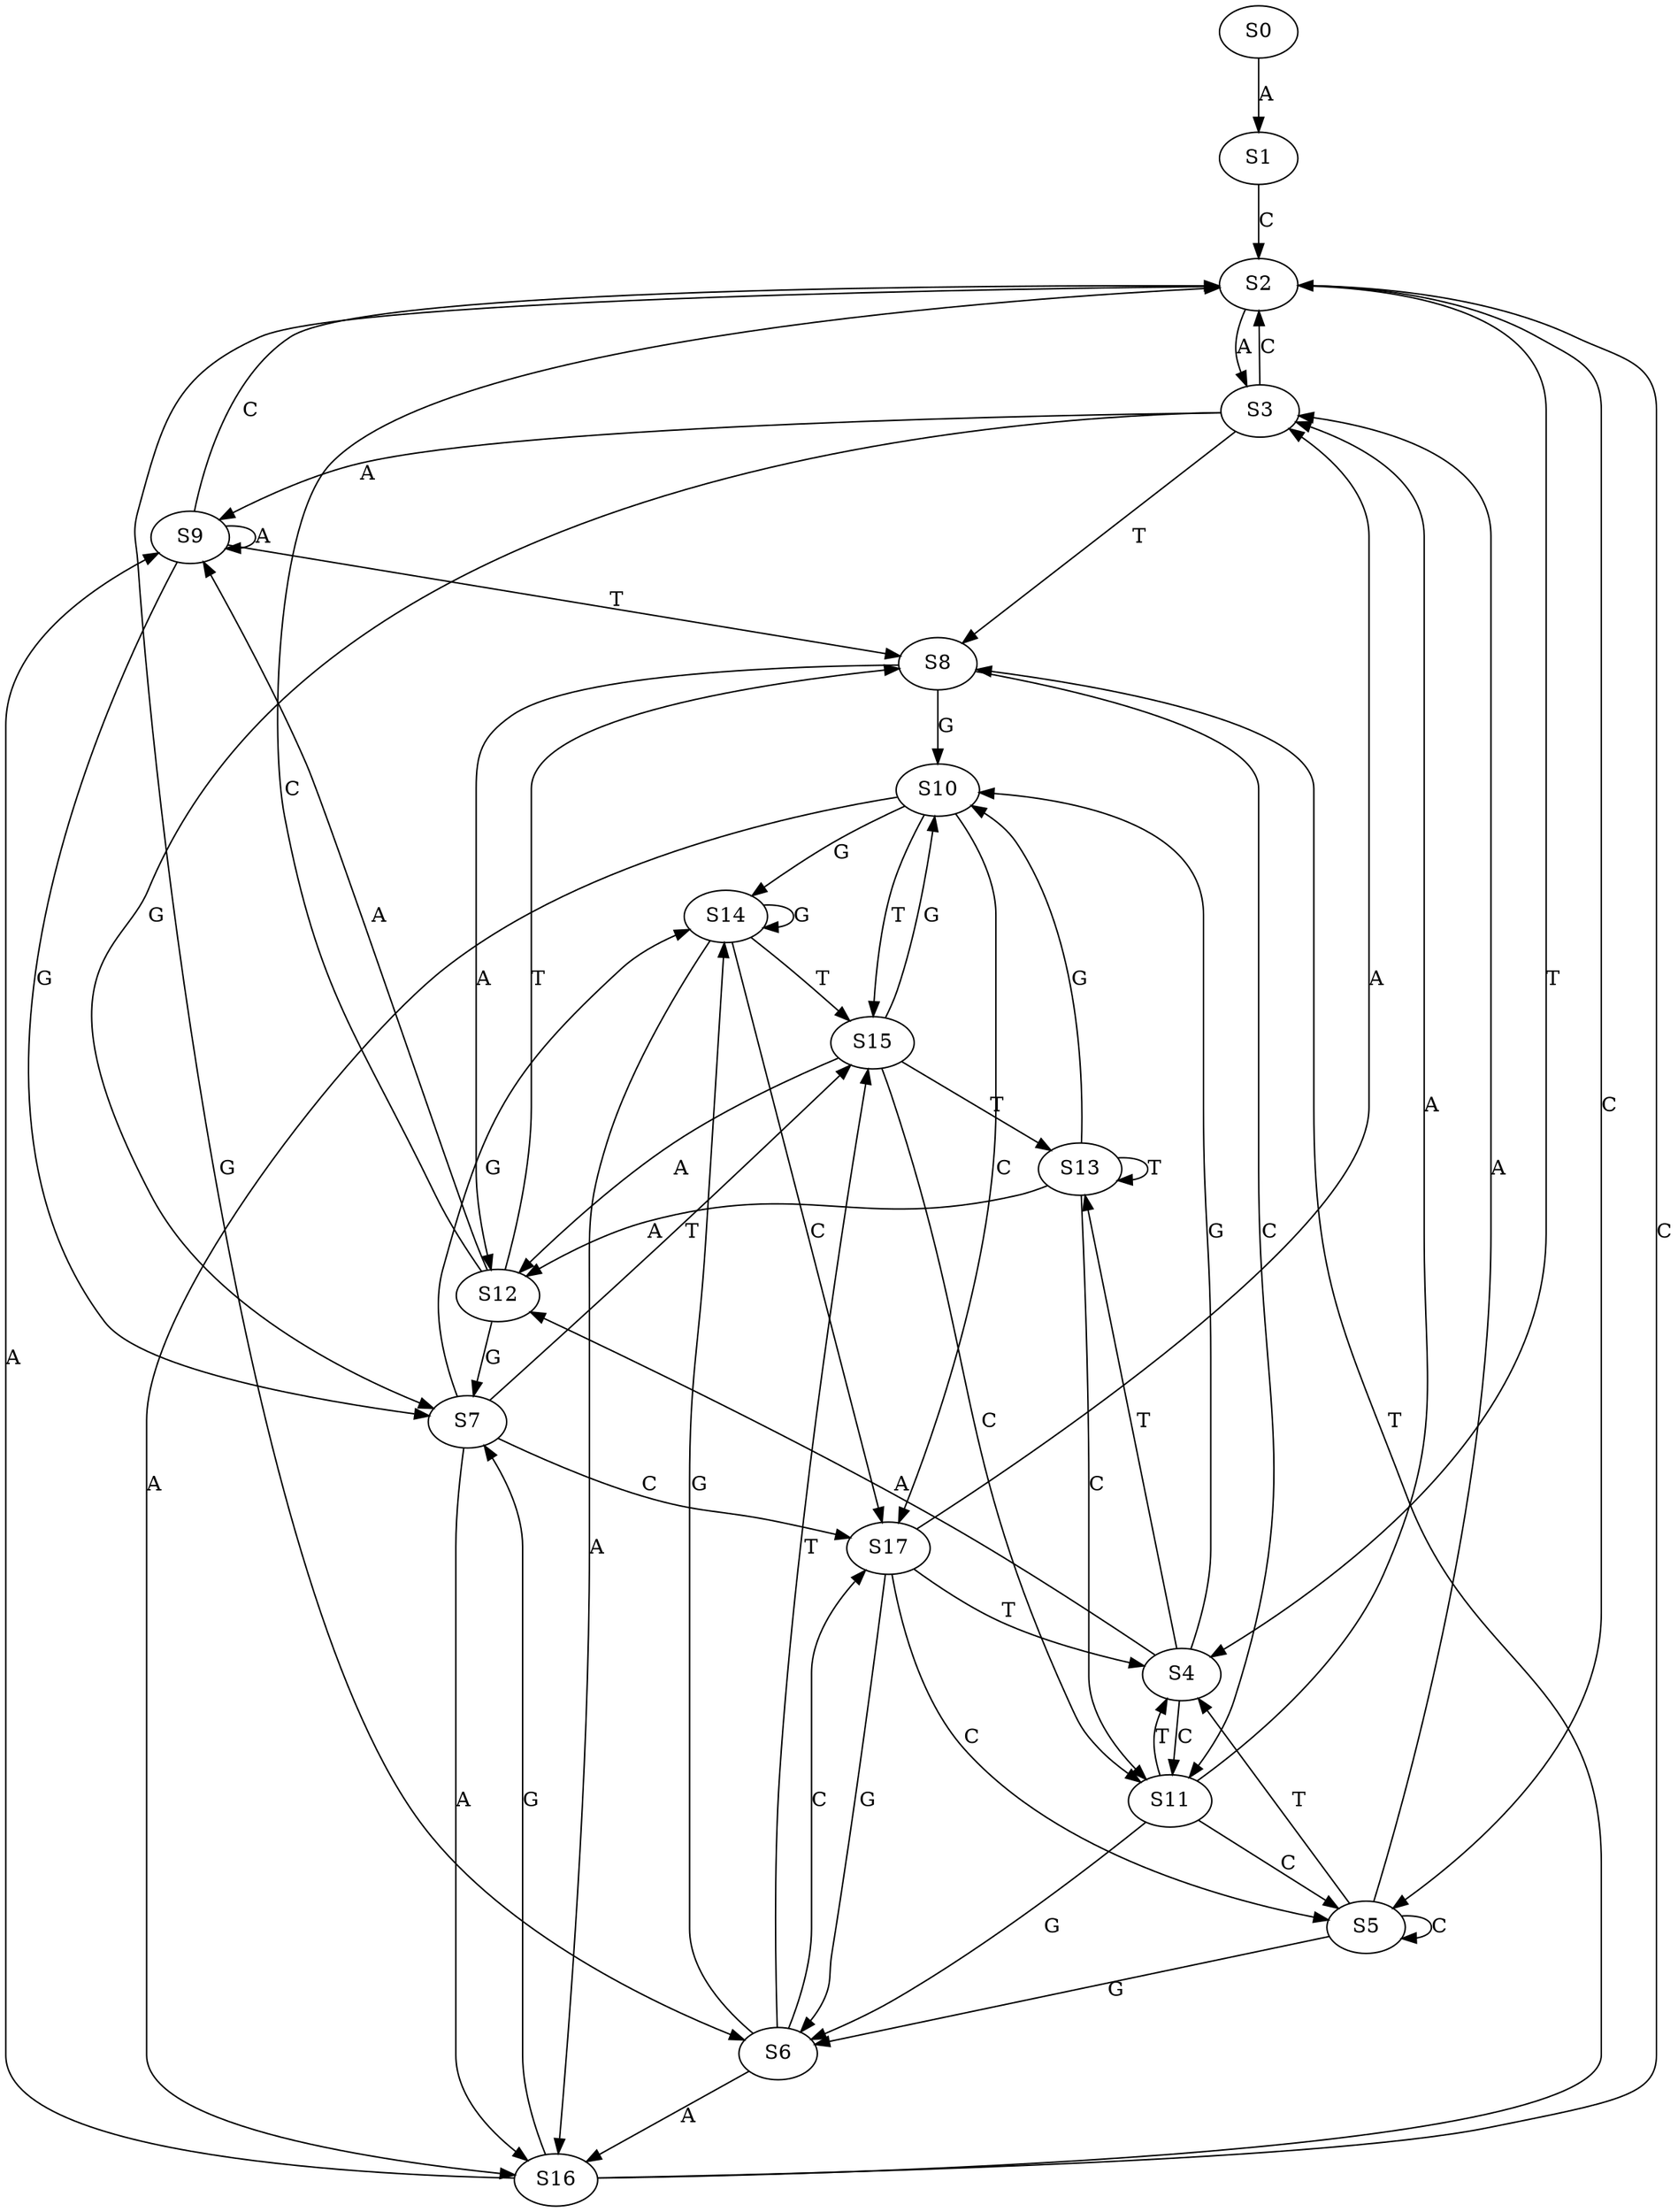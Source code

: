 strict digraph  {
	S0 -> S1 [ label = A ];
	S1 -> S2 [ label = C ];
	S2 -> S3 [ label = A ];
	S2 -> S4 [ label = T ];
	S2 -> S5 [ label = C ];
	S2 -> S6 [ label = G ];
	S3 -> S7 [ label = G ];
	S3 -> S8 [ label = T ];
	S3 -> S2 [ label = C ];
	S3 -> S9 [ label = A ];
	S4 -> S10 [ label = G ];
	S4 -> S11 [ label = C ];
	S4 -> S12 [ label = A ];
	S4 -> S13 [ label = T ];
	S5 -> S6 [ label = G ];
	S5 -> S5 [ label = C ];
	S5 -> S3 [ label = A ];
	S5 -> S4 [ label = T ];
	S6 -> S14 [ label = G ];
	S6 -> S15 [ label = T ];
	S6 -> S16 [ label = A ];
	S6 -> S17 [ label = C ];
	S7 -> S15 [ label = T ];
	S7 -> S14 [ label = G ];
	S7 -> S16 [ label = A ];
	S7 -> S17 [ label = C ];
	S8 -> S12 [ label = A ];
	S8 -> S11 [ label = C ];
	S8 -> S10 [ label = G ];
	S9 -> S8 [ label = T ];
	S9 -> S2 [ label = C ];
	S9 -> S7 [ label = G ];
	S9 -> S9 [ label = A ];
	S10 -> S16 [ label = A ];
	S10 -> S15 [ label = T ];
	S10 -> S17 [ label = C ];
	S10 -> S14 [ label = G ];
	S11 -> S4 [ label = T ];
	S11 -> S6 [ label = G ];
	S11 -> S5 [ label = C ];
	S11 -> S3 [ label = A ];
	S12 -> S7 [ label = G ];
	S12 -> S8 [ label = T ];
	S12 -> S9 [ label = A ];
	S12 -> S2 [ label = C ];
	S13 -> S11 [ label = C ];
	S13 -> S12 [ label = A ];
	S13 -> S10 [ label = G ];
	S13 -> S13 [ label = T ];
	S14 -> S16 [ label = A ];
	S14 -> S15 [ label = T ];
	S14 -> S14 [ label = G ];
	S14 -> S17 [ label = C ];
	S15 -> S12 [ label = A ];
	S15 -> S11 [ label = C ];
	S15 -> S10 [ label = G ];
	S15 -> S13 [ label = T ];
	S16 -> S7 [ label = G ];
	S16 -> S9 [ label = A ];
	S16 -> S2 [ label = C ];
	S16 -> S8 [ label = T ];
	S17 -> S5 [ label = C ];
	S17 -> S4 [ label = T ];
	S17 -> S6 [ label = G ];
	S17 -> S3 [ label = A ];
}
